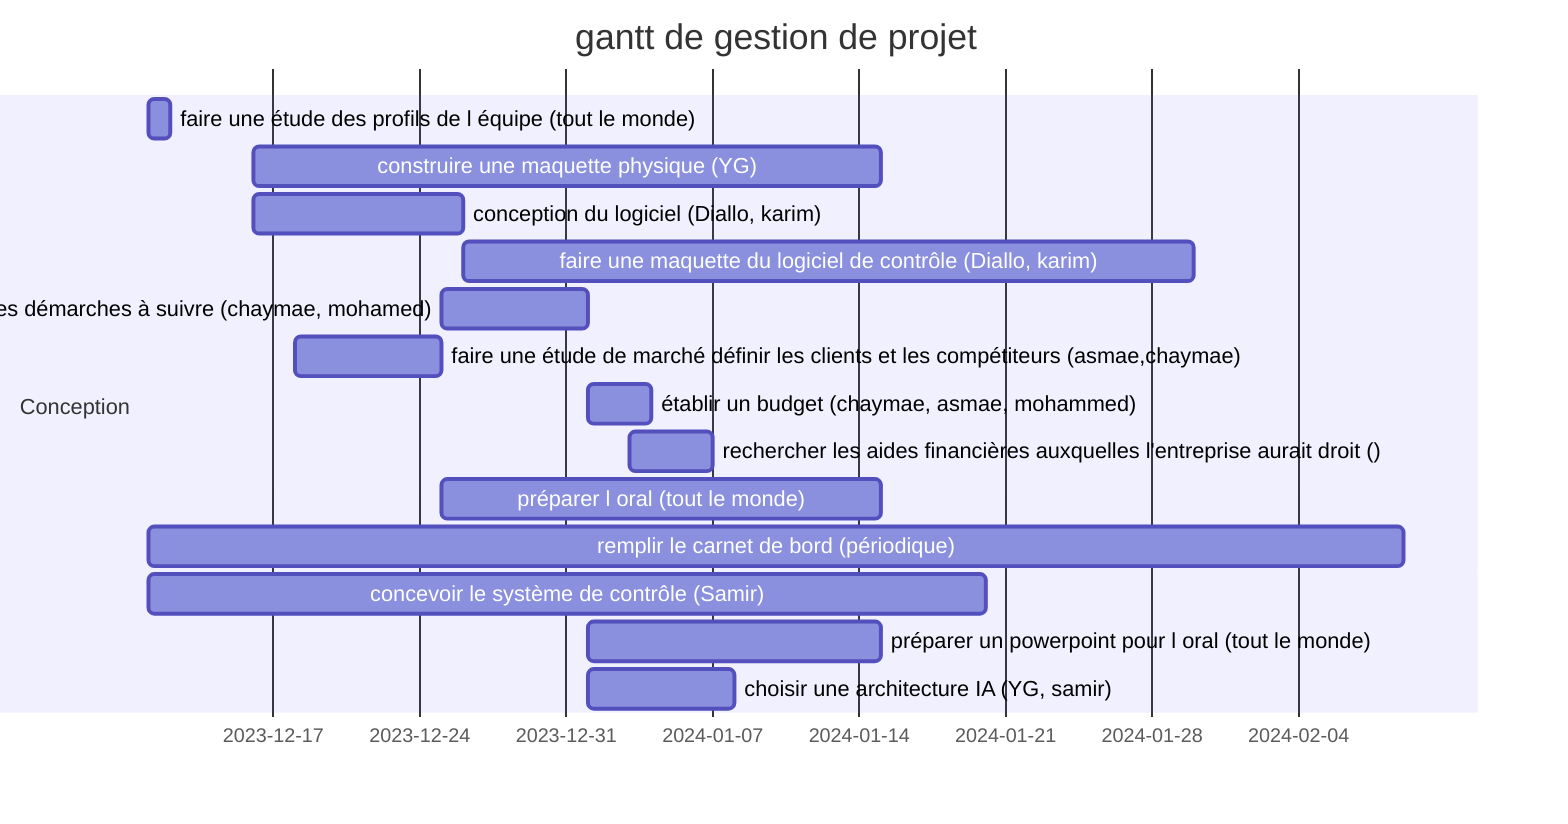 gantt
    title gantt de gestion de projet

    section Conception
    faire une étude des profils de l équipe (tout le monde): 2023-12-11, 1d
    construire une maquette physique (YG)       : 2023-12-16, 30d
    conception du logiciel  (Diallo, karim)     : 2023-12-16, 10d
    faire une maquette du logiciel de contrôle (Diallo, karim)  : 2023-12-26, 35d
    rechercher la législation sur les drônes pour prévoir les démarches à suivre (chaymae, mohamed): 2023-12-25, 7d
    faire une étude de marché définir les clients et les compétiteurs (asmae,chaymae): 2023-12-18, 7d
    établir un budget (chaymae, asmae, mohammed)                           : 2024-01-01, 3d
    rechercher les aides financières auxquelles l'entreprise aurait droit (): 2024-01-03, 4d
    préparer l oral (tout le monde)                            : 2023-12-25, 21d
    remplir le carnet de bord (périodique)      : 2023-12-11, 60d
    concevoir le système de contrôle (Samir)            : 2023-12-11, 40d
    préparer un powerpoint pour l oral  (tout le monde)        : 2024-01-01, 14d
    choisir une architecture IA (YG, samir)                : 2024-01-01, 7d
